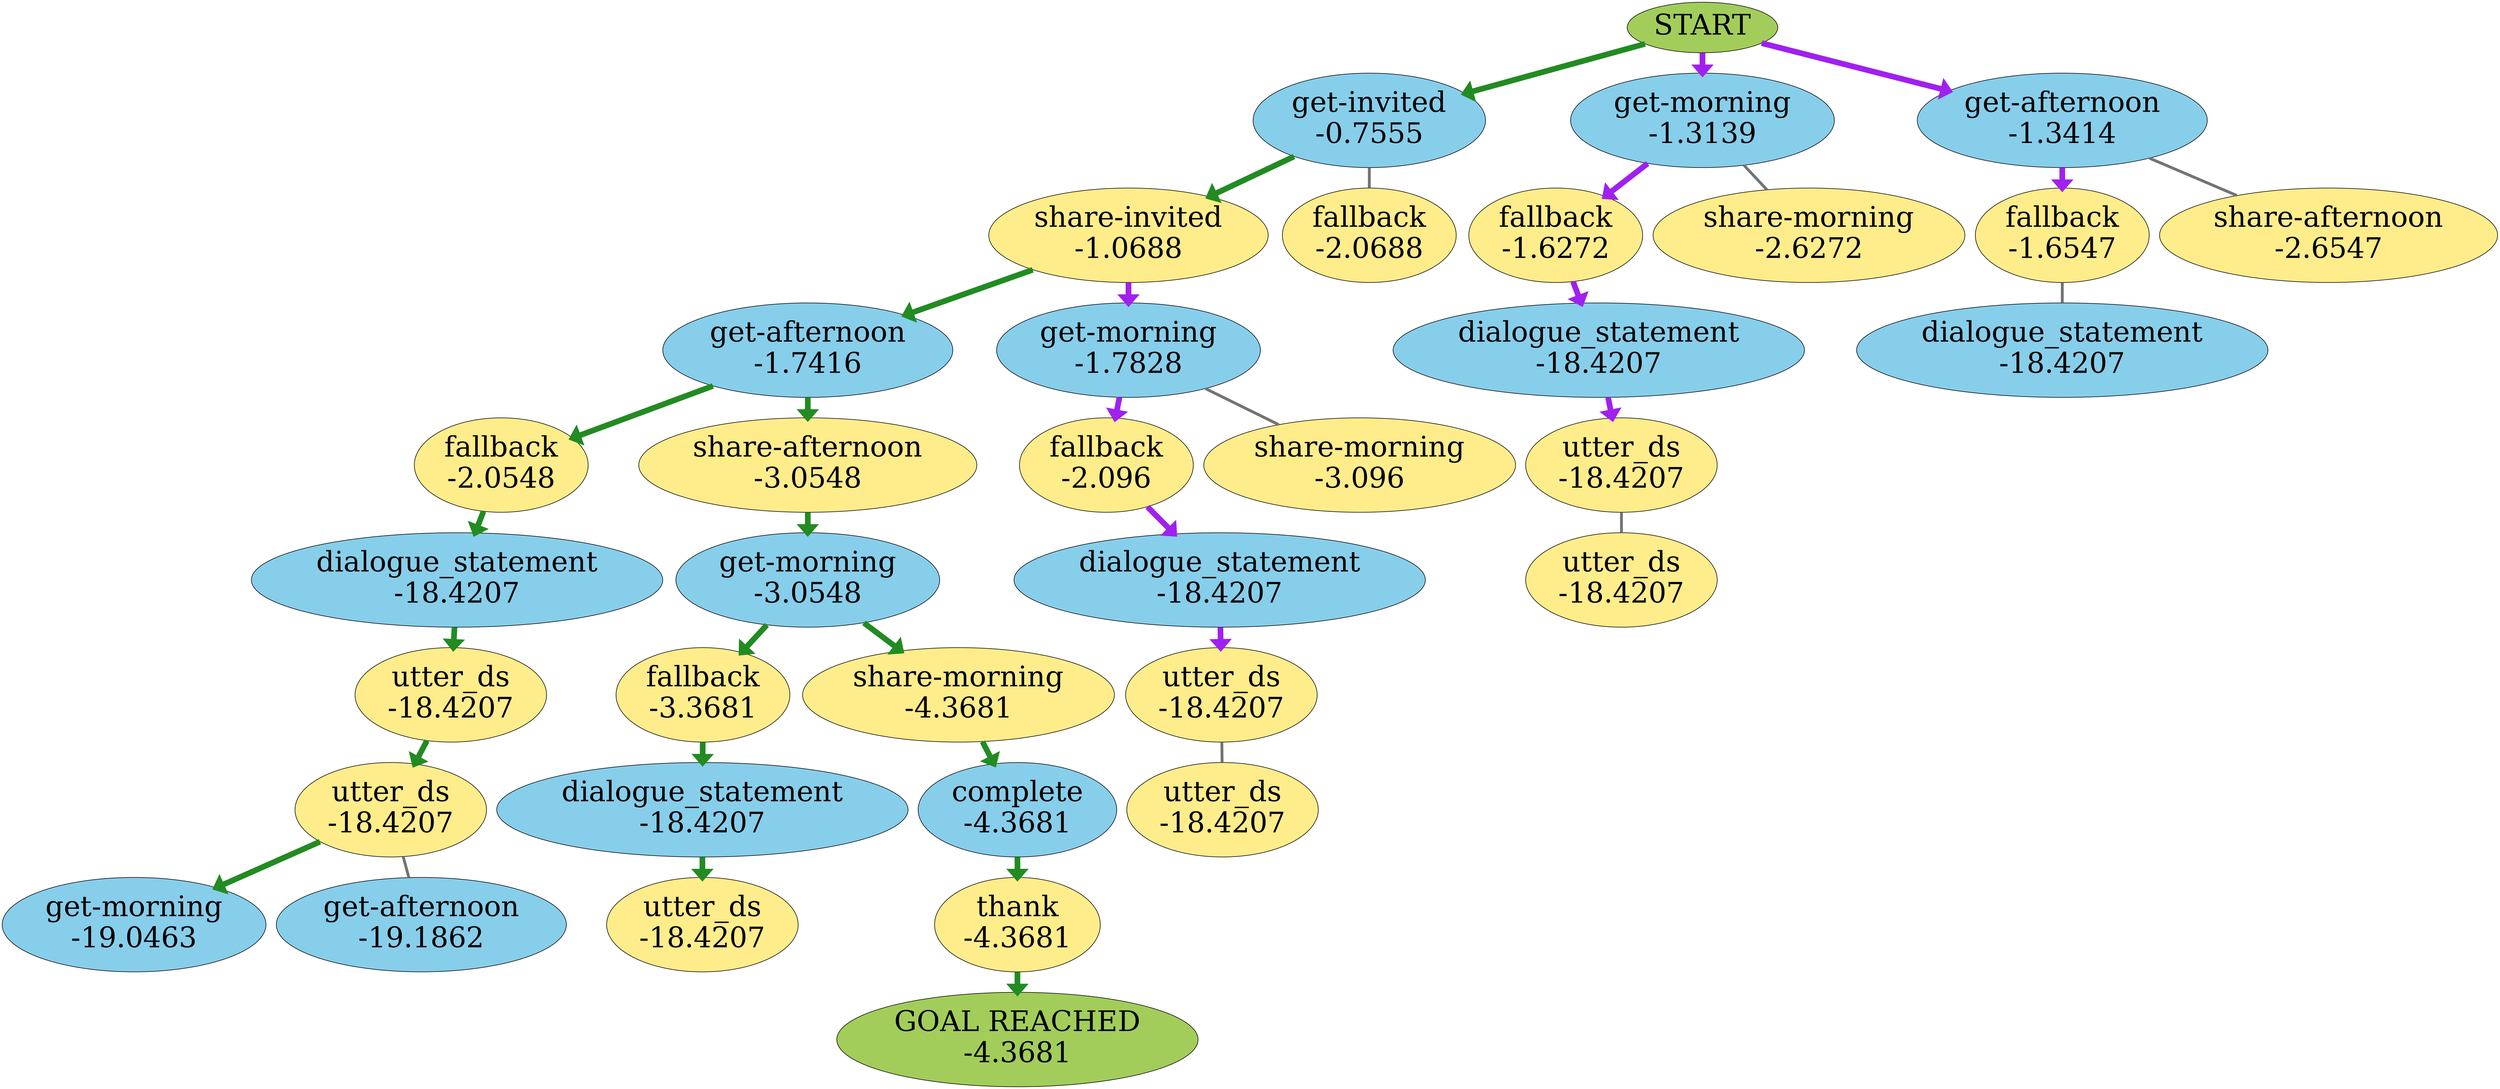 strict digraph {
	0 [label=START fillcolor=darkolivegreen3 fontsize=50 style=filled]
	1 [label="get-invited
-0.7555" fillcolor=skyblue fontsize=50 style=filled]
	0 -> 1 [arrowhead=normal color=purple penwidth=10.0]
	2 [label="get-morning
-1.3139" fillcolor=skyblue fontsize=50 style=filled]
	0 -> 2 [arrowhead=normal color=purple penwidth=10.0]
	3 [label="get-afternoon
-1.3414" fillcolor=skyblue fontsize=50 style=filled]
	0 -> 3 [arrowhead=normal color=purple penwidth=10.0]
	4 [label="share-invited
-1.0688" fillcolor=lightgoldenrod1 fontsize=50 style=filled]
	1 -> 4 [arrowhead=normal color=purple penwidth=10.0]
	5 [label="fallback
-2.0688" fillcolor=lightgoldenrod1 fontsize=50 style=filled]
	1 -> 5 [arrowhead=none color=grey45 penwidth=5.0]
	6 [label="fallback
-1.6272" fillcolor=lightgoldenrod1 fontsize=50 style=filled]
	2 -> 6 [arrowhead=normal color=purple penwidth=10.0]
	7 [label="share-morning
-2.6272" fillcolor=lightgoldenrod1 fontsize=50 style=filled]
	2 -> 7 [arrowhead=none color=grey45 penwidth=5.0]
	8 [label="fallback
-1.6547" fillcolor=lightgoldenrod1 fontsize=50 style=filled]
	3 -> 8 [arrowhead=normal color=purple penwidth=10.0]
	9 [label="share-afternoon
-2.6547" fillcolor=lightgoldenrod1 fontsize=50 style=filled]
	3 -> 9 [arrowhead=none color=grey45 penwidth=5.0]
	10 [label="get-afternoon
-1.7416" fillcolor=skyblue fontsize=50 style=filled]
	4 -> 10 [arrowhead=normal color=purple penwidth=10.0]
	11 [label="get-morning
-1.7828" fillcolor=skyblue fontsize=50 style=filled]
	4 -> 11 [arrowhead=normal color=purple penwidth=10.0]
	12 [label="dialogue_statement
-18.4207" fillcolor=skyblue fontsize=50 style=filled]
	6 -> 12 [arrowhead=normal color=purple penwidth=10.0]
	13 [label="dialogue_statement
-18.4207" fillcolor=skyblue fontsize=50 style=filled]
	8 -> 13 [arrowhead=none color=grey45 penwidth=5.0]
	14 [label="utter_ds
-18.4207" fillcolor=lightgoldenrod1 fontsize=50 style=filled]
	12 -> 14 [arrowhead=normal color=purple penwidth=10.0]
	15 [label="fallback
-2.0548" fillcolor=lightgoldenrod1 fontsize=50 style=filled]
	10 -> 15 [arrowhead=normal color=purple penwidth=10.0]
	16 [label="share-afternoon
-3.0548" fillcolor=lightgoldenrod1 fontsize=50 style=filled]
	10 -> 16 [arrowhead=normal color=purple penwidth=10.0]
	17 [label="fallback
-2.096" fillcolor=lightgoldenrod1 fontsize=50 style=filled]
	11 -> 17 [arrowhead=normal color=purple penwidth=10.0]
	18 [label="share-morning
-3.096" fillcolor=lightgoldenrod1 fontsize=50 style=filled]
	11 -> 18 [arrowhead=none color=grey45 penwidth=5.0]
	19 [label="utter_ds
-18.4207" fillcolor=lightgoldenrod1 fontsize=50 style=filled]
	14 -> 19 [arrowhead=none color=grey45 penwidth=5.0]
	20 [label="dialogue_statement
-18.4207" fillcolor=skyblue fontsize=50 style=filled]
	15 -> 20 [arrowhead=normal color=purple penwidth=10.0]
	21 [label="dialogue_statement
-18.4207" fillcolor=skyblue fontsize=50 style=filled]
	17 -> 21 [arrowhead=normal color=purple penwidth=10.0]
	22 [label="get-morning
-3.0548" fillcolor=skyblue fontsize=50 style=filled]
	16 -> 22 [arrowhead=normal color=purple penwidth=10.0]
	23 [label="utter_ds
-18.4207" fillcolor=lightgoldenrod1 fontsize=50 style=filled]
	20 -> 23 [arrowhead=normal color=purple penwidth=10.0]
	24 [label="utter_ds
-18.4207" fillcolor=lightgoldenrod1 fontsize=50 style=filled]
	21 -> 24 [arrowhead=normal color=purple penwidth=10.0]
	25 [label="fallback
-3.3681" fillcolor=lightgoldenrod1 fontsize=50 style=filled]
	22 -> 25 [arrowhead=normal color=purple penwidth=10.0]
	26 [label="share-morning
-4.3681" fillcolor=lightgoldenrod1 fontsize=50 style=filled]
	22 -> 26 [arrowhead=normal color=purple penwidth=10.0]
	27 [label="utter_ds
-18.4207" fillcolor=lightgoldenrod1 fontsize=50 style=filled]
	23 -> 27 [arrowhead=normal color=purple penwidth=10.0]
	28 [label="utter_ds
-18.4207" fillcolor=lightgoldenrod1 fontsize=50 style=filled]
	24 -> 28 [arrowhead=none color=grey45 penwidth=5.0]
	29 [label="dialogue_statement
-18.4207" fillcolor=skyblue fontsize=50 style=filled]
	25 -> 29 [arrowhead=normal color=purple penwidth=10.0]
	30 [label="complete
-4.3681" fillcolor=skyblue fontsize=50 style=filled]
	26 -> 30 [arrowhead=normal color=purple penwidth=10.0]
	31 [label="get-morning
-19.0463" fillcolor=skyblue fontsize=50 style=filled]
	27 -> 31 [arrowhead=normal color=purple penwidth=10.0]
	32 [label="get-afternoon
-19.1862" fillcolor=skyblue fontsize=50 style=filled]
	27 -> 32 [arrowhead=none color=grey45 penwidth=5.0]
	33 [label="thank
-4.3681" fillcolor=lightgoldenrod1 fontsize=50 style=filled]
	30 -> 33 [arrowhead=normal color=purple penwidth=10.0]
	34 [label="utter_ds
-18.4207" fillcolor=lightgoldenrod1 fontsize=50 style=filled]
	29 -> 34 [arrowhead=normal color=purple penwidth=10.0]
	35 [label="GOAL REACHED
-4.3681" fillcolor=darkolivegreen3 fontsize=50 style=filled]
	33 -> 35 [color=forestgreen penwidth=10.0]
	0 -> 1 [arrowhead=normal color=forestgreen penwidth=10.0]
	1 -> 4 [arrowhead=normal color=forestgreen penwidth=10.0]
	4 -> 10 [arrowhead=normal color=forestgreen penwidth=10.0]
	10 -> 16 [arrowhead=normal color=forestgreen penwidth=10.0]
	16 -> 22 [arrowhead=normal color=forestgreen penwidth=10.0]
	22 -> 26 [arrowhead=normal color=forestgreen penwidth=10.0]
	26 -> 30 [arrowhead=normal color=forestgreen penwidth=10.0]
	30 -> 33 [arrowhead=normal color=forestgreen penwidth=10.0]
	0 -> 1 [arrowhead=normal color=forestgreen penwidth=10.0]
	1 -> 4 [arrowhead=normal color=forestgreen penwidth=10.0]
	4 -> 10 [arrowhead=normal color=forestgreen penwidth=10.0]
	10 -> 16 [arrowhead=normal color=forestgreen penwidth=10.0]
	16 -> 22 [arrowhead=normal color=forestgreen penwidth=10.0]
	22 -> 25 [arrowhead=normal color=forestgreen penwidth=10.0]
	25 -> 29 [arrowhead=normal color=forestgreen penwidth=10.0]
	29 -> 34 [arrowhead=normal color=forestgreen penwidth=10.0]
	0 -> 1 [arrowhead=normal color=forestgreen penwidth=10.0]
	1 -> 4 [arrowhead=normal color=forestgreen penwidth=10.0]
	4 -> 10 [arrowhead=normal color=forestgreen penwidth=10.0]
	10 -> 15 [arrowhead=normal color=forestgreen penwidth=10.0]
	15 -> 20 [arrowhead=normal color=forestgreen penwidth=10.0]
	20 -> 23 [arrowhead=normal color=forestgreen penwidth=10.0]
	23 -> 27 [arrowhead=normal color=forestgreen penwidth=10.0]
	27 -> 31 [arrowhead=normal color=forestgreen penwidth=10.0]
}

